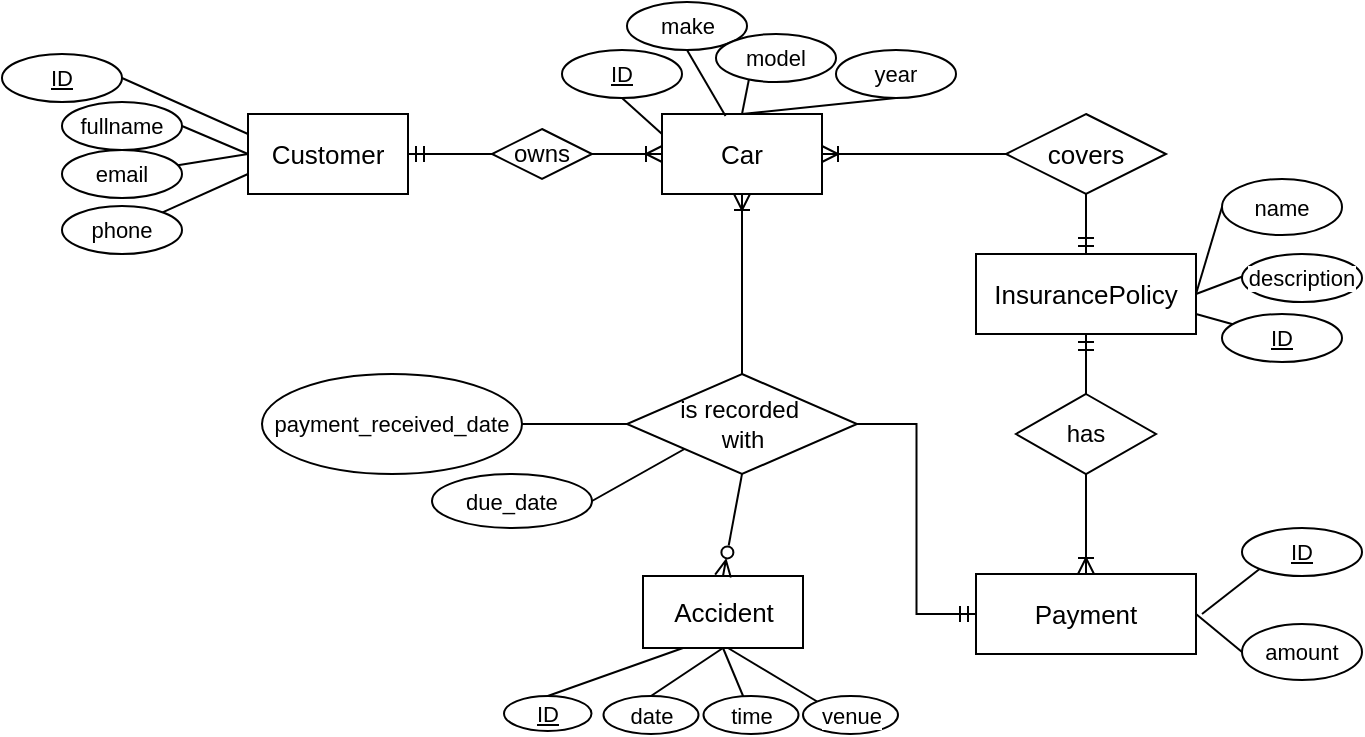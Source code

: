 <mxfile version="24.9.3">
  <diagram name="Page-1" id="IsN-1GddzwqEPxPWCtXr">
    <mxGraphModel dx="875" dy="504" grid="1" gridSize="10" guides="1" tooltips="1" connect="1" arrows="1" fold="1" page="1" pageScale="1" pageWidth="850" pageHeight="1100" math="0" shadow="0">
      <root>
        <mxCell id="0" />
        <mxCell id="1" parent="0" />
        <mxCell id="Q23NzQTboAZEcv5yFXKj-5" style="rounded=0;orthogonalLoop=1;jettySize=auto;html=1;exitX=1;exitY=0.5;exitDx=0;exitDy=0;entryX=0;entryY=0.5;entryDx=0;entryDy=0;endArrow=none;endFill=0;startArrow=ERmandOne;startFill=0;" edge="1" parent="1" source="Q23NzQTboAZEcv5yFXKj-1" target="Q23NzQTboAZEcv5yFXKj-4">
          <mxGeometry relative="1" as="geometry" />
        </mxCell>
        <mxCell id="Q23NzQTboAZEcv5yFXKj-15" style="edgeStyle=none;shape=connector;rounded=0;orthogonalLoop=1;jettySize=auto;html=1;exitX=0;exitY=0.25;exitDx=0;exitDy=0;entryX=1;entryY=0.5;entryDx=0;entryDy=0;strokeColor=default;align=center;verticalAlign=middle;fontFamily=Helvetica;fontSize=11;fontColor=default;labelBackgroundColor=default;endArrow=none;endFill=0;" edge="1" parent="1" source="Q23NzQTboAZEcv5yFXKj-1" target="Q23NzQTboAZEcv5yFXKj-14">
          <mxGeometry relative="1" as="geometry" />
        </mxCell>
        <mxCell id="Q23NzQTboAZEcv5yFXKj-17" style="edgeStyle=none;shape=connector;rounded=0;orthogonalLoop=1;jettySize=auto;html=1;exitX=0;exitY=0.5;exitDx=0;exitDy=0;entryX=1;entryY=0.5;entryDx=0;entryDy=0;strokeColor=default;align=center;verticalAlign=middle;fontFamily=Helvetica;fontSize=11;fontColor=default;labelBackgroundColor=default;endArrow=none;endFill=0;" edge="1" parent="1" source="Q23NzQTboAZEcv5yFXKj-1" target="Q23NzQTboAZEcv5yFXKj-16">
          <mxGeometry relative="1" as="geometry" />
        </mxCell>
        <mxCell id="Q23NzQTboAZEcv5yFXKj-19" style="edgeStyle=none;shape=connector;rounded=0;orthogonalLoop=1;jettySize=auto;html=1;exitX=0;exitY=0.5;exitDx=0;exitDy=0;strokeColor=default;align=center;verticalAlign=middle;fontFamily=Helvetica;fontSize=11;fontColor=default;labelBackgroundColor=default;endArrow=none;endFill=0;" edge="1" parent="1" source="Q23NzQTboAZEcv5yFXKj-1" target="Q23NzQTboAZEcv5yFXKj-18">
          <mxGeometry relative="1" as="geometry" />
        </mxCell>
        <mxCell id="Q23NzQTboAZEcv5yFXKj-21" style="edgeStyle=none;shape=connector;rounded=0;orthogonalLoop=1;jettySize=auto;html=1;exitX=0;exitY=0.75;exitDx=0;exitDy=0;strokeColor=default;align=center;verticalAlign=middle;fontFamily=Helvetica;fontSize=11;fontColor=default;labelBackgroundColor=default;endArrow=none;endFill=0;" edge="1" parent="1" source="Q23NzQTboAZEcv5yFXKj-1" target="Q23NzQTboAZEcv5yFXKj-20">
          <mxGeometry relative="1" as="geometry" />
        </mxCell>
        <mxCell id="Q23NzQTboAZEcv5yFXKj-1" value="Customer" style="rounded=0;whiteSpace=wrap;html=1;fontSize=13;" vertex="1" parent="1">
          <mxGeometry x="293" y="120" width="80" height="40" as="geometry" />
        </mxCell>
        <mxCell id="Q23NzQTboAZEcv5yFXKj-9" style="edgeStyle=none;shape=connector;rounded=0;orthogonalLoop=1;jettySize=auto;html=1;exitX=0.5;exitY=1;exitDx=0;exitDy=0;entryX=0.5;entryY=0;entryDx=0;entryDy=0;strokeColor=default;align=center;verticalAlign=middle;fontFamily=Helvetica;fontSize=11;fontColor=default;labelBackgroundColor=default;endArrow=none;endFill=0;startArrow=ERoneToMany;startFill=0;" edge="1" parent="1" source="Q23NzQTboAZEcv5yFXKj-3" target="Q23NzQTboAZEcv5yFXKj-8">
          <mxGeometry relative="1" as="geometry">
            <Array as="points">
              <mxPoint x="540" y="170" />
            </Array>
          </mxGeometry>
        </mxCell>
        <mxCell id="Q23NzQTboAZEcv5yFXKj-26" style="edgeStyle=none;shape=connector;rounded=0;orthogonalLoop=1;jettySize=auto;html=1;exitX=0.5;exitY=0;exitDx=0;exitDy=0;strokeColor=default;align=center;verticalAlign=middle;fontFamily=Helvetica;fontSize=11;fontColor=default;labelBackgroundColor=default;endArrow=none;endFill=0;entryX=0.28;entryY=0.875;entryDx=0;entryDy=0;entryPerimeter=0;" edge="1" parent="1" source="Q23NzQTboAZEcv5yFXKj-3" target="Q23NzQTboAZEcv5yFXKj-27">
          <mxGeometry relative="1" as="geometry">
            <mxPoint x="640" y="56" as="targetPoint" />
            <mxPoint x="560" y="76" as="sourcePoint" />
          </mxGeometry>
        </mxCell>
        <mxCell id="Q23NzQTboAZEcv5yFXKj-3" value="Car" style="rounded=0;whiteSpace=wrap;html=1;fontSize=13;" vertex="1" parent="1">
          <mxGeometry x="500" y="120" width="80" height="40" as="geometry" />
        </mxCell>
        <mxCell id="Q23NzQTboAZEcv5yFXKj-6" style="edgeStyle=none;shape=connector;rounded=0;orthogonalLoop=1;jettySize=auto;html=1;exitX=1;exitY=0.5;exitDx=0;exitDy=0;entryX=0;entryY=0.5;entryDx=0;entryDy=0;strokeColor=default;align=center;verticalAlign=middle;fontFamily=Helvetica;fontSize=11;fontColor=default;labelBackgroundColor=default;endArrow=ERoneToMany;endFill=0;strokeWidth=1;" edge="1" parent="1" source="Q23NzQTboAZEcv5yFXKj-4" target="Q23NzQTboAZEcv5yFXKj-3">
          <mxGeometry relative="1" as="geometry" />
        </mxCell>
        <mxCell id="Q23NzQTboAZEcv5yFXKj-4" value="owns" style="shape=rhombus;perimeter=rhombusPerimeter;whiteSpace=wrap;html=1;align=center;" vertex="1" parent="1">
          <mxGeometry x="415" y="127.5" width="50" height="25" as="geometry" />
        </mxCell>
        <mxCell id="Q23NzQTboAZEcv5yFXKj-45" style="edgeStyle=none;shape=connector;rounded=0;orthogonalLoop=1;jettySize=auto;html=1;exitX=0.25;exitY=1;exitDx=0;exitDy=0;entryX=0.5;entryY=0;entryDx=0;entryDy=0;strokeColor=default;align=center;verticalAlign=middle;fontFamily=Helvetica;fontSize=11;fontColor=default;labelBackgroundColor=default;endArrow=none;endFill=0;" edge="1" parent="1" source="Q23NzQTboAZEcv5yFXKj-7" target="Q23NzQTboAZEcv5yFXKj-44">
          <mxGeometry relative="1" as="geometry" />
        </mxCell>
        <mxCell id="Q23NzQTboAZEcv5yFXKj-47" style="edgeStyle=none;shape=connector;rounded=0;orthogonalLoop=1;jettySize=auto;html=1;exitX=0.5;exitY=1;exitDx=0;exitDy=0;entryX=0.5;entryY=0;entryDx=0;entryDy=0;strokeColor=default;align=center;verticalAlign=middle;fontFamily=Helvetica;fontSize=11;fontColor=default;labelBackgroundColor=default;endArrow=none;endFill=0;" edge="1" parent="1" source="Q23NzQTboAZEcv5yFXKj-7" target="Q23NzQTboAZEcv5yFXKj-46">
          <mxGeometry relative="1" as="geometry" />
        </mxCell>
        <mxCell id="Q23NzQTboAZEcv5yFXKj-49" style="edgeStyle=none;shape=connector;rounded=0;orthogonalLoop=1;jettySize=auto;html=1;exitX=0.5;exitY=1;exitDx=0;exitDy=0;strokeColor=default;align=center;verticalAlign=middle;fontFamily=Helvetica;fontSize=11;fontColor=default;labelBackgroundColor=default;endArrow=none;endFill=0;" edge="1" parent="1" source="Q23NzQTboAZEcv5yFXKj-7" target="Q23NzQTboAZEcv5yFXKj-48">
          <mxGeometry relative="1" as="geometry">
            <Array as="points" />
          </mxGeometry>
        </mxCell>
        <mxCell id="Q23NzQTboAZEcv5yFXKj-51" style="edgeStyle=none;shape=connector;rounded=0;orthogonalLoop=1;jettySize=auto;html=1;exitX=0.75;exitY=1;exitDx=0;exitDy=0;entryX=0;entryY=0;entryDx=0;entryDy=0;strokeColor=default;align=center;verticalAlign=middle;fontFamily=Helvetica;fontSize=11;fontColor=default;labelBackgroundColor=default;endArrow=none;endFill=0;" edge="1" parent="1" target="Q23NzQTboAZEcv5yFXKj-50">
          <mxGeometry relative="1" as="geometry">
            <mxPoint x="533.0" y="387" as="sourcePoint" />
            <mxPoint x="578.49" y="414.635" as="targetPoint" />
          </mxGeometry>
        </mxCell>
        <mxCell id="Q23NzQTboAZEcv5yFXKj-7" value="Accident" style="rounded=0;whiteSpace=wrap;html=1;fontSize=13;" vertex="1" parent="1">
          <mxGeometry x="490.5" y="351" width="80" height="36" as="geometry" />
        </mxCell>
        <mxCell id="Q23NzQTboAZEcv5yFXKj-10" style="edgeStyle=none;shape=connector;rounded=0;orthogonalLoop=1;jettySize=auto;html=1;exitX=0.5;exitY=1;exitDx=0;exitDy=0;entryX=0.5;entryY=0;entryDx=0;entryDy=0;strokeColor=default;align=center;verticalAlign=middle;fontFamily=Helvetica;fontSize=11;fontColor=default;labelBackgroundColor=default;endArrow=ERzeroToMany;endFill=0;" edge="1" parent="1" source="Q23NzQTboAZEcv5yFXKj-8" target="Q23NzQTboAZEcv5yFXKj-7">
          <mxGeometry relative="1" as="geometry">
            <Array as="points" />
          </mxGeometry>
        </mxCell>
        <mxCell id="Q23NzQTboAZEcv5yFXKj-65" style="edgeStyle=none;shape=connector;rounded=0;orthogonalLoop=1;jettySize=auto;html=1;exitX=0;exitY=0.5;exitDx=0;exitDy=0;entryX=1;entryY=0.5;entryDx=0;entryDy=0;strokeColor=default;align=center;verticalAlign=middle;fontFamily=Helvetica;fontSize=11;fontColor=default;labelBackgroundColor=default;endArrow=none;endFill=0;" edge="1" parent="1" source="Q23NzQTboAZEcv5yFXKj-8" target="Q23NzQTboAZEcv5yFXKj-64">
          <mxGeometry relative="1" as="geometry" />
        </mxCell>
        <mxCell id="Q23NzQTboAZEcv5yFXKj-67" style="edgeStyle=none;shape=connector;rounded=0;orthogonalLoop=1;jettySize=auto;html=1;exitX=0;exitY=1;exitDx=0;exitDy=0;entryX=1;entryY=0.5;entryDx=0;entryDy=0;strokeColor=default;align=center;verticalAlign=middle;fontFamily=Helvetica;fontSize=11;fontColor=default;labelBackgroundColor=default;endArrow=none;endFill=0;" edge="1" parent="1" source="Q23NzQTboAZEcv5yFXKj-8" target="Q23NzQTboAZEcv5yFXKj-66">
          <mxGeometry relative="1" as="geometry" />
        </mxCell>
        <mxCell id="Q23NzQTboAZEcv5yFXKj-8" value="is recorded&amp;nbsp;&lt;div&gt;with&lt;/div&gt;" style="shape=rhombus;perimeter=rhombusPerimeter;whiteSpace=wrap;html=1;align=center;" vertex="1" parent="1">
          <mxGeometry x="482.5" y="250" width="115" height="50" as="geometry" />
        </mxCell>
        <mxCell id="Q23NzQTboAZEcv5yFXKj-32" style="edgeStyle=none;shape=connector;rounded=0;orthogonalLoop=1;jettySize=auto;html=1;exitX=1;exitY=0.75;exitDx=0;exitDy=0;strokeColor=default;align=center;verticalAlign=middle;fontFamily=Helvetica;fontSize=11;fontColor=default;labelBackgroundColor=default;endArrow=none;endFill=0;" edge="1" parent="1" source="Q23NzQTboAZEcv5yFXKj-11" target="Q23NzQTboAZEcv5yFXKj-31">
          <mxGeometry relative="1" as="geometry">
            <Array as="points" />
          </mxGeometry>
        </mxCell>
        <mxCell id="Q23NzQTboAZEcv5yFXKj-36" style="edgeStyle=none;shape=connector;rounded=0;orthogonalLoop=1;jettySize=auto;html=1;exitX=1;exitY=0.5;exitDx=0;exitDy=0;entryX=0.5;entryY=0;entryDx=0;entryDy=0;strokeColor=default;align=center;verticalAlign=middle;fontFamily=Helvetica;fontSize=11;fontColor=default;labelBackgroundColor=default;endArrow=none;endFill=0;" edge="1" parent="1" source="Q23NzQTboAZEcv5yFXKj-11" target="Q23NzQTboAZEcv5yFXKj-35">
          <mxGeometry relative="1" as="geometry" />
        </mxCell>
        <mxCell id="Q23NzQTboAZEcv5yFXKj-40" style="edgeStyle=none;shape=connector;rounded=0;orthogonalLoop=1;jettySize=auto;html=1;exitX=0.5;exitY=0;exitDx=0;exitDy=0;entryX=0.5;entryY=1;entryDx=0;entryDy=0;strokeColor=default;align=center;verticalAlign=middle;fontFamily=Helvetica;fontSize=11;fontColor=default;labelBackgroundColor=default;endArrow=none;endFill=0;startArrow=ERmandOne;startFill=0;" edge="1" parent="1" source="Q23NzQTboAZEcv5yFXKj-11" target="Q23NzQTboAZEcv5yFXKj-39">
          <mxGeometry relative="1" as="geometry" />
        </mxCell>
        <mxCell id="Q23NzQTboAZEcv5yFXKj-56" style="edgeStyle=none;shape=connector;rounded=0;orthogonalLoop=1;jettySize=auto;html=1;exitX=0.5;exitY=1;exitDx=0;exitDy=0;entryX=0.5;entryY=0;entryDx=0;entryDy=0;strokeColor=default;align=center;verticalAlign=middle;fontFamily=Helvetica;fontSize=11;fontColor=default;labelBackgroundColor=default;endArrow=none;endFill=0;startArrow=ERmandOne;startFill=0;" edge="1" parent="1" source="Q23NzQTboAZEcv5yFXKj-11" target="Q23NzQTboAZEcv5yFXKj-53">
          <mxGeometry relative="1" as="geometry" />
        </mxCell>
        <mxCell id="Q23NzQTboAZEcv5yFXKj-11" value="InsurancePolicy" style="rounded=0;whiteSpace=wrap;html=1;fontSize=13;" vertex="1" parent="1">
          <mxGeometry x="657" y="190" width="110" height="40" as="geometry" />
        </mxCell>
        <mxCell id="Q23NzQTboAZEcv5yFXKj-14" value="ID" style="ellipse;whiteSpace=wrap;html=1;align=center;fontFamily=Helvetica;fontSize=11;fontColor=default;labelBackgroundColor=default;fontStyle=4" vertex="1" parent="1">
          <mxGeometry x="170" y="90" width="60" height="24" as="geometry" />
        </mxCell>
        <mxCell id="Q23NzQTboAZEcv5yFXKj-16" value="fullname" style="ellipse;whiteSpace=wrap;html=1;align=center;fontFamily=Helvetica;fontSize=11;fontColor=default;labelBackgroundColor=default;" vertex="1" parent="1">
          <mxGeometry x="200" y="114" width="60" height="24" as="geometry" />
        </mxCell>
        <mxCell id="Q23NzQTboAZEcv5yFXKj-18" value="email" style="ellipse;whiteSpace=wrap;html=1;align=center;fontFamily=Helvetica;fontSize=11;fontColor=default;labelBackgroundColor=default;" vertex="1" parent="1">
          <mxGeometry x="200" y="138" width="60" height="24" as="geometry" />
        </mxCell>
        <mxCell id="Q23NzQTboAZEcv5yFXKj-20" value="phone" style="ellipse;whiteSpace=wrap;html=1;align=center;fontFamily=Helvetica;fontSize=11;fontColor=default;labelBackgroundColor=default;" vertex="1" parent="1">
          <mxGeometry x="200" y="166" width="60" height="24" as="geometry" />
        </mxCell>
        <mxCell id="Q23NzQTboAZEcv5yFXKj-69" style="edgeStyle=none;shape=connector;rounded=0;orthogonalLoop=1;jettySize=auto;html=1;exitX=0.5;exitY=1;exitDx=0;exitDy=0;entryX=0;entryY=0.25;entryDx=0;entryDy=0;strokeColor=default;align=center;verticalAlign=middle;fontFamily=Helvetica;fontSize=11;fontColor=default;labelBackgroundColor=default;endArrow=none;endFill=0;" edge="1" parent="1" source="Q23NzQTboAZEcv5yFXKj-22" target="Q23NzQTboAZEcv5yFXKj-3">
          <mxGeometry relative="1" as="geometry" />
        </mxCell>
        <mxCell id="Q23NzQTboAZEcv5yFXKj-22" value="&lt;u&gt;ID&lt;/u&gt;" style="ellipse;whiteSpace=wrap;html=1;align=center;fontFamily=Helvetica;fontSize=11;fontColor=default;labelBackgroundColor=default;" vertex="1" parent="1">
          <mxGeometry x="450" y="88" width="60" height="24" as="geometry" />
        </mxCell>
        <mxCell id="Q23NzQTboAZEcv5yFXKj-24" value="make" style="ellipse;whiteSpace=wrap;html=1;align=center;fontFamily=Helvetica;fontSize=11;fontColor=default;labelBackgroundColor=default;" vertex="1" parent="1">
          <mxGeometry x="482.5" y="64" width="60" height="24" as="geometry" />
        </mxCell>
        <mxCell id="Q23NzQTboAZEcv5yFXKj-25" style="edgeStyle=none;shape=connector;rounded=0;orthogonalLoop=1;jettySize=auto;html=1;strokeColor=default;align=center;verticalAlign=middle;fontFamily=Helvetica;fontSize=11;fontColor=default;labelBackgroundColor=default;endArrow=none;endFill=0;entryX=0.5;entryY=1;entryDx=0;entryDy=0;exitX=0.397;exitY=0.025;exitDx=0;exitDy=0;exitPerimeter=0;" edge="1" parent="1" source="Q23NzQTboAZEcv5yFXKj-3" target="Q23NzQTboAZEcv5yFXKj-24">
          <mxGeometry relative="1" as="geometry">
            <mxPoint x="550" y="70" as="sourcePoint" />
            <mxPoint x="560" y="66" as="targetPoint" />
          </mxGeometry>
        </mxCell>
        <mxCell id="Q23NzQTboAZEcv5yFXKj-27" value="model" style="ellipse;whiteSpace=wrap;html=1;align=center;fontFamily=Helvetica;fontSize=11;fontColor=default;labelBackgroundColor=default;" vertex="1" parent="1">
          <mxGeometry x="527" y="80" width="60" height="24" as="geometry" />
        </mxCell>
        <mxCell id="Q23NzQTboAZEcv5yFXKj-38" style="edgeStyle=none;shape=connector;rounded=0;orthogonalLoop=1;jettySize=auto;html=1;exitX=0.5;exitY=1;exitDx=0;exitDy=0;entryX=0.5;entryY=0;entryDx=0;entryDy=0;strokeColor=default;align=center;verticalAlign=middle;fontFamily=Helvetica;fontSize=11;fontColor=default;labelBackgroundColor=default;endArrow=none;endFill=0;" edge="1" parent="1" source="Q23NzQTboAZEcv5yFXKj-28" target="Q23NzQTboAZEcv5yFXKj-3">
          <mxGeometry relative="1" as="geometry">
            <Array as="points" />
          </mxGeometry>
        </mxCell>
        <mxCell id="Q23NzQTboAZEcv5yFXKj-28" value="year" style="ellipse;whiteSpace=wrap;html=1;align=center;fontFamily=Helvetica;fontSize=11;fontColor=default;labelBackgroundColor=default;" vertex="1" parent="1">
          <mxGeometry x="587" y="88" width="60" height="24" as="geometry" />
        </mxCell>
        <mxCell id="Q23NzQTboAZEcv5yFXKj-31" value="&lt;u&gt;ID&lt;/u&gt;" style="ellipse;whiteSpace=wrap;html=1;align=center;fontFamily=Helvetica;fontSize=11;fontColor=default;labelBackgroundColor=default;" vertex="1" parent="1">
          <mxGeometry x="780" y="220" width="60" height="24" as="geometry" />
        </mxCell>
        <mxCell id="Q23NzQTboAZEcv5yFXKj-33" value="name" style="ellipse;whiteSpace=wrap;html=1;align=center;fontFamily=Helvetica;fontSize=11;fontColor=default;labelBackgroundColor=default;" vertex="1" parent="1">
          <mxGeometry x="780" y="152.5" width="60" height="28" as="geometry" />
        </mxCell>
        <mxCell id="Q23NzQTboAZEcv5yFXKj-34" style="edgeStyle=none;shape=connector;rounded=0;orthogonalLoop=1;jettySize=auto;html=1;strokeColor=default;align=center;verticalAlign=middle;fontFamily=Helvetica;fontSize=11;fontColor=default;labelBackgroundColor=default;endArrow=none;endFill=0;entryX=0;entryY=0.5;entryDx=0;entryDy=0;exitX=1;exitY=0.5;exitDx=0;exitDy=0;" edge="1" parent="1" source="Q23NzQTboAZEcv5yFXKj-11" target="Q23NzQTboAZEcv5yFXKj-33">
          <mxGeometry relative="1" as="geometry">
            <mxPoint x="830" y="168" as="targetPoint" />
          </mxGeometry>
        </mxCell>
        <mxCell id="Q23NzQTboAZEcv5yFXKj-35" value="description" style="ellipse;whiteSpace=wrap;html=1;align=center;fontFamily=Helvetica;fontSize=11;fontColor=default;labelBackgroundColor=default;" vertex="1" parent="1">
          <mxGeometry x="790" y="190" width="60" height="24" as="geometry" />
        </mxCell>
        <mxCell id="Q23NzQTboAZEcv5yFXKj-41" style="edgeStyle=none;shape=connector;rounded=0;orthogonalLoop=1;jettySize=auto;html=1;exitX=0;exitY=0.5;exitDx=0;exitDy=0;entryX=1;entryY=0.5;entryDx=0;entryDy=0;strokeColor=default;align=center;verticalAlign=middle;fontFamily=Helvetica;fontSize=11;fontColor=default;labelBackgroundColor=default;endArrow=ERoneToMany;endFill=0;" edge="1" parent="1" source="Q23NzQTboAZEcv5yFXKj-39" target="Q23NzQTboAZEcv5yFXKj-3">
          <mxGeometry relative="1" as="geometry" />
        </mxCell>
        <mxCell id="Q23NzQTboAZEcv5yFXKj-39" value="covers" style="shape=rhombus;perimeter=rhombusPerimeter;whiteSpace=wrap;html=1;align=center;fontSize=13;" vertex="1" parent="1">
          <mxGeometry x="672" y="120" width="80" height="40" as="geometry" />
        </mxCell>
        <mxCell id="Q23NzQTboAZEcv5yFXKj-44" value="ID" style="ellipse;whiteSpace=wrap;html=1;align=center;fontFamily=Helvetica;fontSize=11;fontColor=default;labelBackgroundColor=default;fontStyle=4" vertex="1" parent="1">
          <mxGeometry x="421" y="411" width="43.75" height="17.5" as="geometry" />
        </mxCell>
        <mxCell id="Q23NzQTboAZEcv5yFXKj-46" value="date" style="ellipse;whiteSpace=wrap;html=1;align=center;fontFamily=Helvetica;fontSize=11;fontColor=default;labelBackgroundColor=default;" vertex="1" parent="1">
          <mxGeometry x="470.75" y="411" width="47.5" height="19" as="geometry" />
        </mxCell>
        <mxCell id="Q23NzQTboAZEcv5yFXKj-48" value="time" style="ellipse;whiteSpace=wrap;html=1;align=center;fontFamily=Helvetica;fontSize=11;fontColor=default;labelBackgroundColor=default;" vertex="1" parent="1">
          <mxGeometry x="520.75" y="411" width="47.5" height="19" as="geometry" />
        </mxCell>
        <mxCell id="Q23NzQTboAZEcv5yFXKj-50" value="venue" style="ellipse;whiteSpace=wrap;html=1;align=center;fontFamily=Helvetica;fontSize=11;fontColor=default;labelBackgroundColor=default;" vertex="1" parent="1">
          <mxGeometry x="570.5" y="411" width="47.5" height="19" as="geometry" />
        </mxCell>
        <mxCell id="Q23NzQTboAZEcv5yFXKj-59" style="edgeStyle=none;shape=connector;rounded=0;orthogonalLoop=1;jettySize=auto;html=1;entryX=0;entryY=1;entryDx=0;entryDy=0;strokeColor=default;align=center;verticalAlign=middle;fontFamily=Helvetica;fontSize=11;fontColor=default;labelBackgroundColor=default;endArrow=none;endFill=0;" edge="1" parent="1" target="Q23NzQTboAZEcv5yFXKj-58">
          <mxGeometry relative="1" as="geometry">
            <mxPoint x="770" y="370" as="sourcePoint" />
          </mxGeometry>
        </mxCell>
        <mxCell id="Q23NzQTboAZEcv5yFXKj-63" style="edgeStyle=orthogonalEdgeStyle;shape=connector;rounded=0;orthogonalLoop=1;jettySize=auto;html=1;exitX=0;exitY=0.5;exitDx=0;exitDy=0;entryX=1;entryY=0.5;entryDx=0;entryDy=0;strokeColor=default;align=center;verticalAlign=middle;fontFamily=Helvetica;fontSize=11;fontColor=default;labelBackgroundColor=default;endArrow=none;endFill=0;startArrow=ERmandOne;startFill=0;" edge="1" parent="1" source="Q23NzQTboAZEcv5yFXKj-52" target="Q23NzQTboAZEcv5yFXKj-8">
          <mxGeometry relative="1" as="geometry" />
        </mxCell>
        <mxCell id="Q23NzQTboAZEcv5yFXKj-52" value="Payment" style="rounded=0;whiteSpace=wrap;html=1;fontSize=13;" vertex="1" parent="1">
          <mxGeometry x="657" y="350" width="110" height="40" as="geometry" />
        </mxCell>
        <mxCell id="Q23NzQTboAZEcv5yFXKj-55" style="edgeStyle=none;shape=connector;rounded=0;orthogonalLoop=1;jettySize=auto;html=1;exitX=0.5;exitY=1;exitDx=0;exitDy=0;strokeColor=default;align=center;verticalAlign=middle;fontFamily=Helvetica;fontSize=11;fontColor=default;labelBackgroundColor=default;endArrow=ERoneToMany;endFill=0;" edge="1" parent="1" source="Q23NzQTboAZEcv5yFXKj-53" target="Q23NzQTboAZEcv5yFXKj-52">
          <mxGeometry relative="1" as="geometry">
            <mxPoint x="827" y="387" as="targetPoint" />
            <Array as="points" />
          </mxGeometry>
        </mxCell>
        <mxCell id="Q23NzQTboAZEcv5yFXKj-53" value="has" style="shape=rhombus;perimeter=rhombusPerimeter;whiteSpace=wrap;html=1;align=center;" vertex="1" parent="1">
          <mxGeometry x="677" y="260" width="70" height="40" as="geometry" />
        </mxCell>
        <mxCell id="Q23NzQTboAZEcv5yFXKj-58" value="&lt;u&gt;ID&lt;/u&gt;" style="ellipse;whiteSpace=wrap;html=1;align=center;fontFamily=Helvetica;fontSize=11;fontColor=default;labelBackgroundColor=default;" vertex="1" parent="1">
          <mxGeometry x="790" y="327" width="60" height="24" as="geometry" />
        </mxCell>
        <mxCell id="Q23NzQTboAZEcv5yFXKj-61" style="edgeStyle=none;shape=connector;rounded=0;orthogonalLoop=1;jettySize=auto;html=1;exitX=0;exitY=0.5;exitDx=0;exitDy=0;entryX=1;entryY=0.5;entryDx=0;entryDy=0;strokeColor=default;align=center;verticalAlign=middle;fontFamily=Helvetica;fontSize=11;fontColor=default;labelBackgroundColor=default;endArrow=none;endFill=0;" edge="1" parent="1" source="Q23NzQTboAZEcv5yFXKj-60" target="Q23NzQTboAZEcv5yFXKj-52">
          <mxGeometry relative="1" as="geometry" />
        </mxCell>
        <mxCell id="Q23NzQTboAZEcv5yFXKj-60" value="amount" style="ellipse;whiteSpace=wrap;html=1;align=center;fontFamily=Helvetica;fontSize=11;fontColor=default;labelBackgroundColor=default;" vertex="1" parent="1">
          <mxGeometry x="790" y="375" width="60" height="28" as="geometry" />
        </mxCell>
        <mxCell id="Q23NzQTboAZEcv5yFXKj-64" value="payment_received_date" style="ellipse;whiteSpace=wrap;html=1;align=center;fontFamily=Helvetica;fontSize=11;fontColor=default;labelBackgroundColor=default;" vertex="1" parent="1">
          <mxGeometry x="300" y="250" width="130" height="50" as="geometry" />
        </mxCell>
        <mxCell id="Q23NzQTboAZEcv5yFXKj-66" value="due_date" style="ellipse;whiteSpace=wrap;html=1;align=center;fontFamily=Helvetica;fontSize=11;fontColor=default;labelBackgroundColor=default;" vertex="1" parent="1">
          <mxGeometry x="385" y="300" width="80" height="27" as="geometry" />
        </mxCell>
      </root>
    </mxGraphModel>
  </diagram>
</mxfile>
